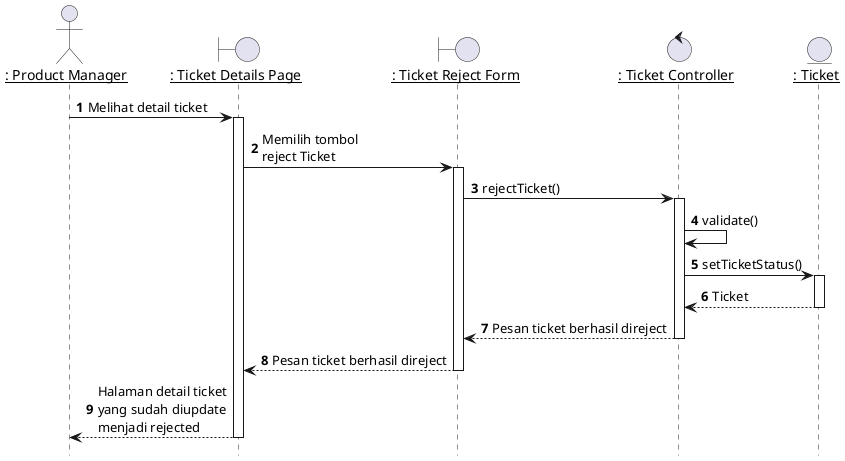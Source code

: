 @startuml Menolak Ticket

' title "Menolak Ticket"
hide footbox

actor IPM as "__: Product Manager__"
boundary TicketDetailsPage as "__: Ticket Details Page__"
boundary TicketRejectPage as "__: Ticket Reject Form__"
control TicketController as "__: Ticket Controller__"
entity Ticket as "__: Ticket__"

autonumber 1
'list
IPM -> TicketDetailsPage: Melihat detail ticket
activate TicketDetailsPage

TicketDetailsPage -> TicketRejectPage : Memilih tombol\nreject Ticket
activate TicketRejectPage


TicketRejectPage -> TicketController: rejectTicket()
activate TicketController

TicketController -> TicketController: validate()

TicketController -> Ticket: setTicketStatus()
activate Ticket

Ticket --> TicketController : Ticket
deactivate Ticket

TicketController --> TicketRejectPage : Pesan ticket berhasil direject
deactivate TicketController

TicketRejectPage --> TicketDetailsPage : Pesan ticket berhasil direject
deactivate TicketRejectPage

TicketDetailsPage --> IPM : Halaman detail ticket\nyang sudah diupdate\nmenjadi rejected
deactivate TicketDetailsPage


@enduml

